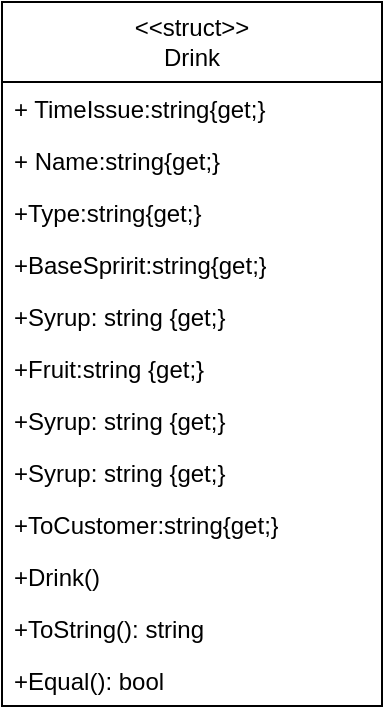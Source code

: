 <mxfile version="22.0.0" type="device" pages="2">
  <diagram name="Page-1" id="jFTeMiooJRTnFvwavnHP">
    <mxGraphModel dx="1368" dy="676" grid="1" gridSize="10" guides="1" tooltips="1" connect="1" arrows="1" fold="1" page="1" pageScale="1" pageWidth="827" pageHeight="1169" math="0" shadow="0">
      <root>
        <mxCell id="0" />
        <mxCell id="1" parent="0" />
        <mxCell id="SGPl9AgLvz5Tv8L0NQNz-1" value="&amp;lt;&amp;lt;struct&amp;gt;&amp;gt;&lt;br&gt;Drink" style="swimlane;fontStyle=0;childLayout=stackLayout;horizontal=1;startSize=40;fillColor=none;horizontalStack=0;resizeParent=1;resizeParentMax=0;resizeLast=0;collapsible=1;marginBottom=0;whiteSpace=wrap;html=1;" vertex="1" parent="1">
          <mxGeometry x="350" y="120" width="190" height="352" as="geometry" />
        </mxCell>
        <mxCell id="SGPl9AgLvz5Tv8L0NQNz-2" value="+ TimeIssue:string{get;}" style="text;strokeColor=none;fillColor=none;align=left;verticalAlign=top;spacingLeft=4;spacingRight=4;overflow=hidden;rotatable=0;points=[[0,0.5],[1,0.5]];portConstraint=eastwest;whiteSpace=wrap;html=1;" vertex="1" parent="SGPl9AgLvz5Tv8L0NQNz-1">
          <mxGeometry y="40" width="190" height="26" as="geometry" />
        </mxCell>
        <mxCell id="SGPl9AgLvz5Tv8L0NQNz-3" value="+ Name:string{get;}&lt;br&gt;" style="text;strokeColor=none;fillColor=none;align=left;verticalAlign=top;spacingLeft=4;spacingRight=4;overflow=hidden;rotatable=0;points=[[0,0.5],[1,0.5]];portConstraint=eastwest;whiteSpace=wrap;html=1;" vertex="1" parent="SGPl9AgLvz5Tv8L0NQNz-1">
          <mxGeometry y="66" width="190" height="26" as="geometry" />
        </mxCell>
        <mxCell id="SGPl9AgLvz5Tv8L0NQNz-4" value="+Type:string{get;}" style="text;strokeColor=none;fillColor=none;align=left;verticalAlign=top;spacingLeft=4;spacingRight=4;overflow=hidden;rotatable=0;points=[[0,0.5],[1,0.5]];portConstraint=eastwest;whiteSpace=wrap;html=1;" vertex="1" parent="SGPl9AgLvz5Tv8L0NQNz-1">
          <mxGeometry y="92" width="190" height="26" as="geometry" />
        </mxCell>
        <mxCell id="SGPl9AgLvz5Tv8L0NQNz-6" value="+BaseSpririt:string{get;}" style="text;strokeColor=none;fillColor=none;align=left;verticalAlign=top;spacingLeft=4;spacingRight=4;overflow=hidden;rotatable=0;points=[[0,0.5],[1,0.5]];portConstraint=eastwest;whiteSpace=wrap;html=1;" vertex="1" parent="SGPl9AgLvz5Tv8L0NQNz-1">
          <mxGeometry y="118" width="190" height="26" as="geometry" />
        </mxCell>
        <mxCell id="SGPl9AgLvz5Tv8L0NQNz-7" value="+Syrup: string {get;}&lt;br&gt;" style="text;strokeColor=none;fillColor=none;align=left;verticalAlign=top;spacingLeft=4;spacingRight=4;overflow=hidden;rotatable=0;points=[[0,0.5],[1,0.5]];portConstraint=eastwest;whiteSpace=wrap;html=1;" vertex="1" parent="SGPl9AgLvz5Tv8L0NQNz-1">
          <mxGeometry y="144" width="190" height="26" as="geometry" />
        </mxCell>
        <mxCell id="SGPl9AgLvz5Tv8L0NQNz-8" value="+Fruit:string {get;}" style="text;strokeColor=none;fillColor=none;align=left;verticalAlign=top;spacingLeft=4;spacingRight=4;overflow=hidden;rotatable=0;points=[[0,0.5],[1,0.5]];portConstraint=eastwest;whiteSpace=wrap;html=1;" vertex="1" parent="SGPl9AgLvz5Tv8L0NQNz-1">
          <mxGeometry y="170" width="190" height="26" as="geometry" />
        </mxCell>
        <mxCell id="SGPl9AgLvz5Tv8L0NQNz-10" value="+Syrup: string {get;}&lt;br&gt;" style="text;strokeColor=none;fillColor=none;align=left;verticalAlign=top;spacingLeft=4;spacingRight=4;overflow=hidden;rotatable=0;points=[[0,0.5],[1,0.5]];portConstraint=eastwest;whiteSpace=wrap;html=1;" vertex="1" parent="SGPl9AgLvz5Tv8L0NQNz-1">
          <mxGeometry y="196" width="190" height="26" as="geometry" />
        </mxCell>
        <mxCell id="SGPl9AgLvz5Tv8L0NQNz-11" value="+Syrup: string {get;}&lt;br&gt;" style="text;strokeColor=none;fillColor=none;align=left;verticalAlign=top;spacingLeft=4;spacingRight=4;overflow=hidden;rotatable=0;points=[[0,0.5],[1,0.5]];portConstraint=eastwest;whiteSpace=wrap;html=1;" vertex="1" parent="SGPl9AgLvz5Tv8L0NQNz-1">
          <mxGeometry y="222" width="190" height="26" as="geometry" />
        </mxCell>
        <mxCell id="SGPl9AgLvz5Tv8L0NQNz-9" value="+ToCustomer:string{get;}" style="text;strokeColor=none;fillColor=none;align=left;verticalAlign=top;spacingLeft=4;spacingRight=4;overflow=hidden;rotatable=0;points=[[0,0.5],[1,0.5]];portConstraint=eastwest;whiteSpace=wrap;html=1;" vertex="1" parent="SGPl9AgLvz5Tv8L0NQNz-1">
          <mxGeometry y="248" width="190" height="26" as="geometry" />
        </mxCell>
        <mxCell id="SGPl9AgLvz5Tv8L0NQNz-12" value="+Drink()" style="text;strokeColor=none;fillColor=none;align=left;verticalAlign=top;spacingLeft=4;spacingRight=4;overflow=hidden;rotatable=0;points=[[0,0.5],[1,0.5]];portConstraint=eastwest;whiteSpace=wrap;html=1;" vertex="1" parent="SGPl9AgLvz5Tv8L0NQNz-1">
          <mxGeometry y="274" width="190" height="26" as="geometry" />
        </mxCell>
        <mxCell id="SGPl9AgLvz5Tv8L0NQNz-13" value="+ToString(): string" style="text;strokeColor=none;fillColor=none;align=left;verticalAlign=top;spacingLeft=4;spacingRight=4;overflow=hidden;rotatable=0;points=[[0,0.5],[1,0.5]];portConstraint=eastwest;whiteSpace=wrap;html=1;" vertex="1" parent="SGPl9AgLvz5Tv8L0NQNz-1">
          <mxGeometry y="300" width="190" height="26" as="geometry" />
        </mxCell>
        <mxCell id="SGPl9AgLvz5Tv8L0NQNz-14" value="+Equal(): bool" style="text;strokeColor=none;fillColor=none;align=left;verticalAlign=top;spacingLeft=4;spacingRight=4;overflow=hidden;rotatable=0;points=[[0,0.5],[1,0.5]];portConstraint=eastwest;whiteSpace=wrap;html=1;" vertex="1" parent="SGPl9AgLvz5Tv8L0NQNz-1">
          <mxGeometry y="326" width="190" height="26" as="geometry" />
        </mxCell>
      </root>
    </mxGraphModel>
  </diagram>
  <diagram id="EPSuDPkS4WmUbfOK3m1O" name="Page-2">
    <mxGraphModel dx="1368" dy="676" grid="1" gridSize="10" guides="1" tooltips="1" connect="1" arrows="1" fold="1" page="1" pageScale="1" pageWidth="827" pageHeight="1169" math="0" shadow="0">
      <root>
        <mxCell id="0" />
        <mxCell id="1" parent="0" />
      </root>
    </mxGraphModel>
  </diagram>
</mxfile>
